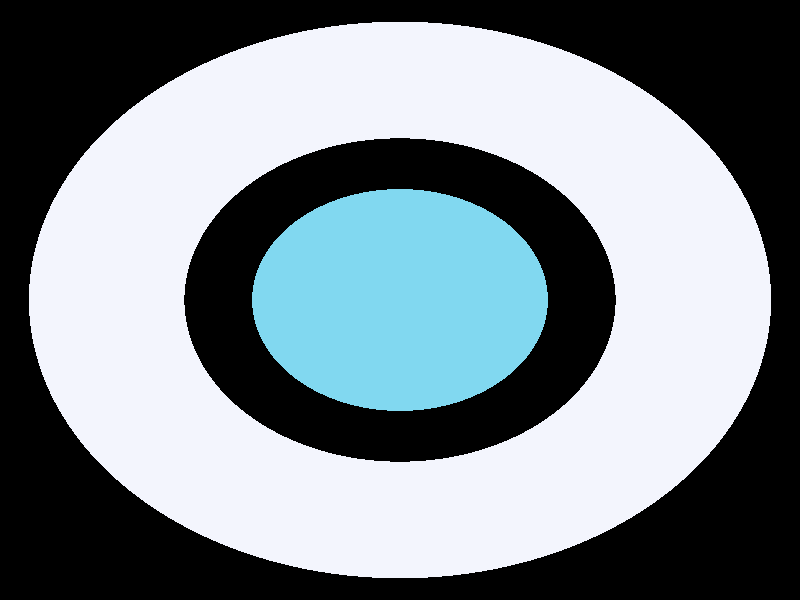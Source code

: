 #include "colors.inc"
#include "textures.inc"
#include "shapes.inc"

// CAMERA POSITION
camera {
 right      < -1, 0, 0 >
 up         < 0, 1, 0 >
 direction  < 0, 0, 1 >
 location   < 0, 0, 5.5 >
 look_at    < 0, 0, 0 >
}
// LIGHT _light3
light_source { < 0, 0, 22 >
color White
}

// LIGHT _light4
light_source { < -10, 10, 10 >
color White
}

// TORUS _torus0
torus { 2, 0.5
 texture { pigment { color Silver } }
 rotate  < 90, clock*180, 0 >
 }


// SPHERE _sphere4
sphere {  < 0, 0, 0 > 1
 texture { pigment { color SummerSky } }
 scale  < 1.0, 1.0, 1.0 >
 }
